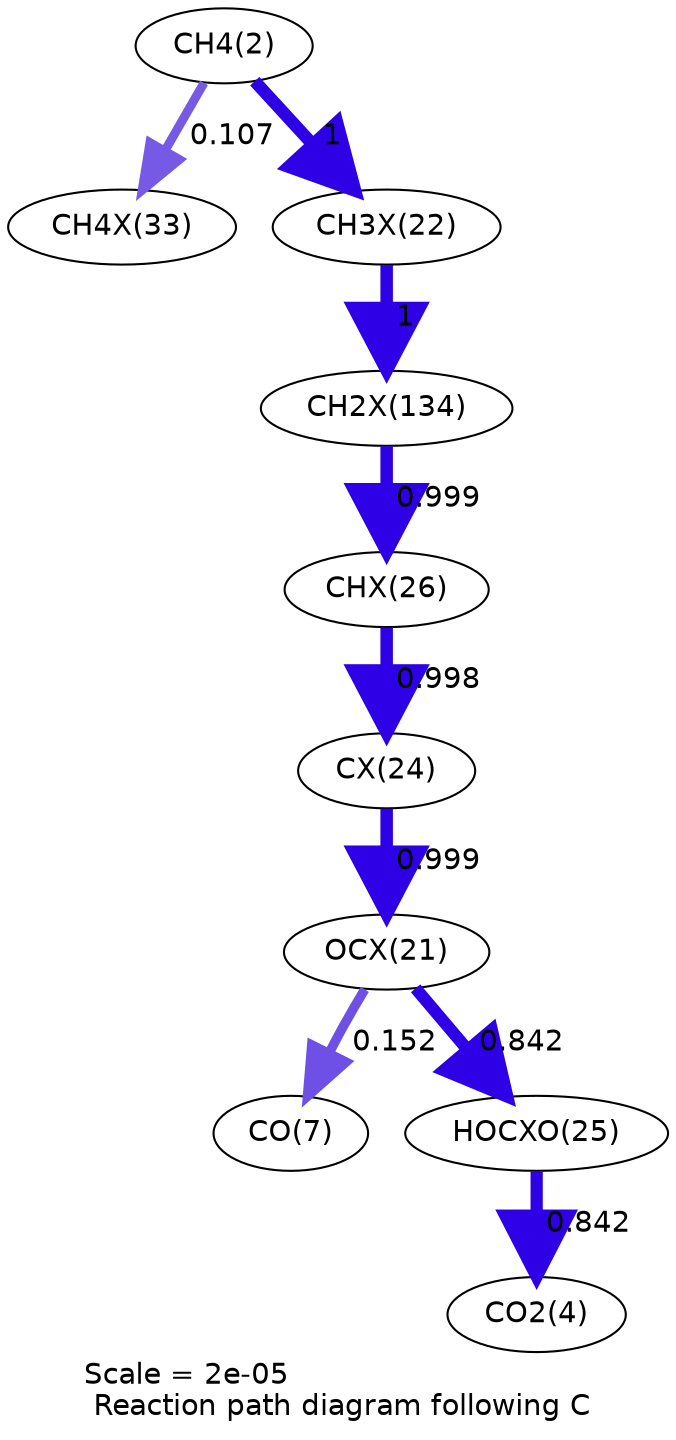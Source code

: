 digraph reaction_paths {
center=1;
s4 -> s32[fontname="Helvetica", penwidth=4.31, arrowsize=2.16, color="0.7, 0.607, 0.9"
, label=" 0.107"];
s4 -> s26[fontname="Helvetica", penwidth=6, arrowsize=3, color="0.7, 1.5, 0.9"
, label=" 1"];
s26 -> s41[fontname="Helvetica", penwidth=6, arrowsize=3, color="0.7, 1.5, 0.9"
, label=" 1"];
s41 -> s30[fontname="Helvetica", penwidth=6, arrowsize=3, color="0.7, 1.5, 0.9"
, label=" 0.999"];
s30 -> s28[fontname="Helvetica", penwidth=6, arrowsize=3, color="0.7, 1.5, 0.9"
, label=" 0.998"];
s28 -> s25[fontname="Helvetica", penwidth=6, arrowsize=3, color="0.7, 1.5, 0.9"
, label=" 0.999"];
s25 -> s9[fontname="Helvetica", penwidth=4.58, arrowsize=2.29, color="0.7, 0.652, 0.9"
, label=" 0.152"];
s25 -> s29[fontname="Helvetica", penwidth=5.87, arrowsize=2.93, color="0.7, 1.34, 0.9"
, label=" 0.842"];
s29 -> s6[fontname="Helvetica", penwidth=5.87, arrowsize=2.93, color="0.7, 1.34, 0.9"
, label=" 0.842"];
s4 [ fontname="Helvetica", label="CH4(2)"];
s6 [ fontname="Helvetica", label="CO2(4)"];
s9 [ fontname="Helvetica", label="CO(7)"];
s25 [ fontname="Helvetica", label="OCX(21)"];
s26 [ fontname="Helvetica", label="CH3X(22)"];
s28 [ fontname="Helvetica", label="CX(24)"];
s29 [ fontname="Helvetica", label="HOCXO(25)"];
s30 [ fontname="Helvetica", label="CHX(26)"];
s32 [ fontname="Helvetica", label="CH4X(33)"];
s41 [ fontname="Helvetica", label="CH2X(134)"];
 label = "Scale = 2e-05\l Reaction path diagram following C";
 fontname = "Helvetica";
}
